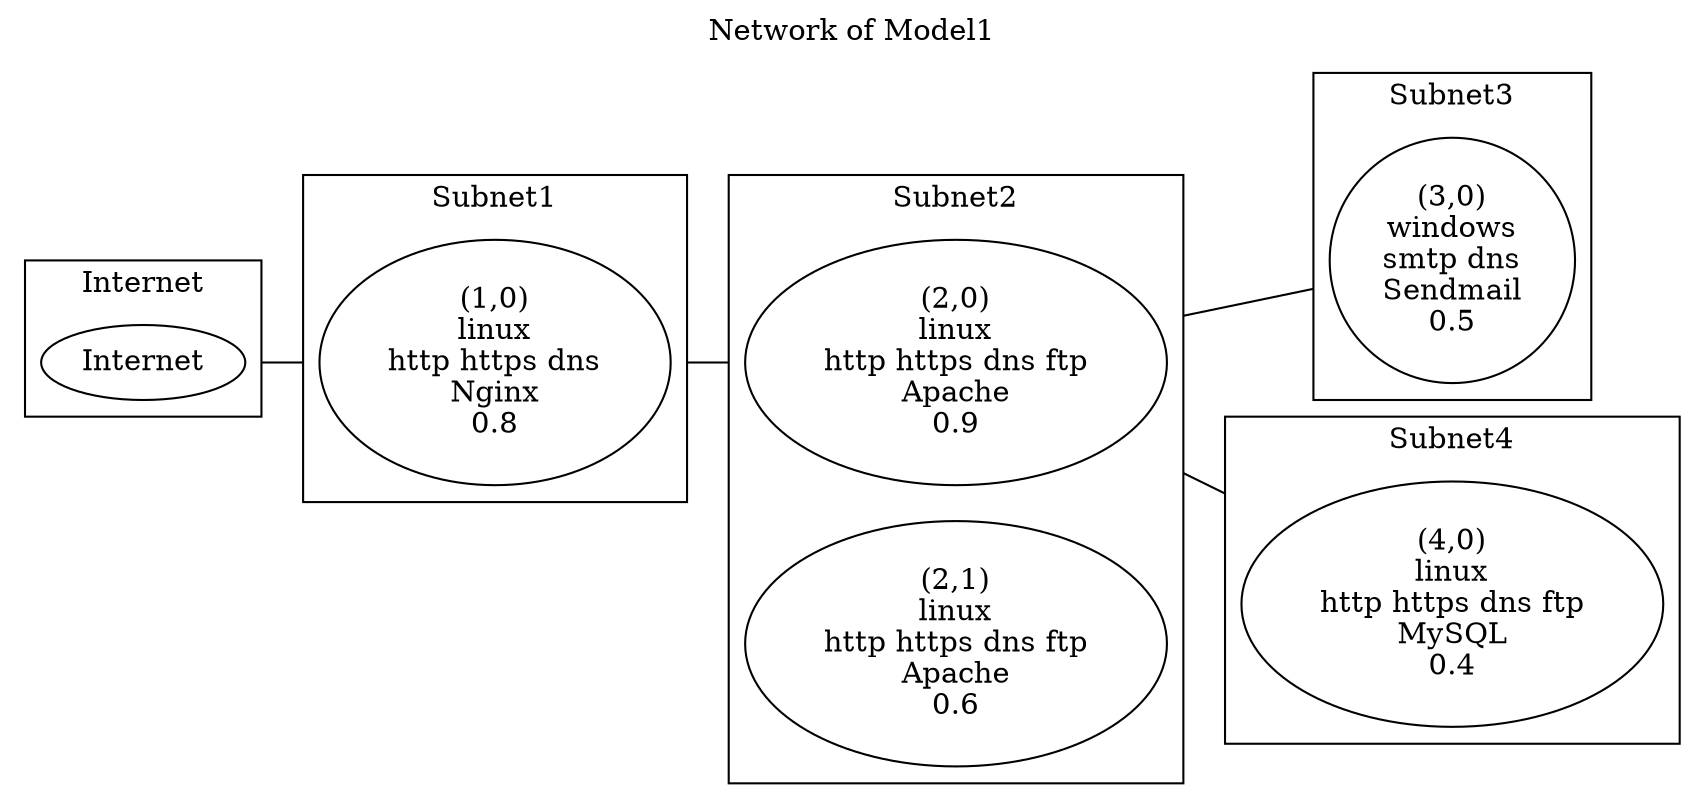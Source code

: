 // Network
graph Network {
	graph [compound=true label="Network of Model1" labelloc=t rankdir=LR]
	subgraph cluster_internet {
		label=Internet
		Internet
	}
	subgraph cluster_subnet1 {
		label=Subnet1
		"(1,0)"
	}
	subgraph cluster_subnet2 {
		label=Subnet2
		"(2,0)"
		"(2,1)"
	}
	subgraph cluster_subnet3 {
		label=Subnet3
		"(3,0)"
	}
	subgraph cluster_subnet4 {
		label=Subnet4
		"(4,0)"
	}
	"(1,0)" [label="(1,0)\nlinux\nhttp https dns\nNginx\n0.8"]
	"(2,0)" [label="(2,0)\nlinux\nhttp https dns ftp\nApache\n0.9"]
	"(2,1)" [label="(2,1)\nlinux\nhttp https dns ftp\nApache\n0.6"]
	"(3,0)" [label="(3,0)\nwindows\nsmtp dns\nSendmail\n0.5"]
	"(4,0)" [label="(4,0)\nlinux\nhttp https dns ftp\nMySQL\n0.4"]
	Internet -- "(1,0)" [lhead=cluster_subnet1 ltail=cluster_internet]
	"(1,0)" -- "(2,0)" [lhead=cluster_subnet2 ltail=cluster_subnet1]
	"(2,0)" -- "(3,0)" [lhead=cluster_subnet3 ltail=cluster_subnet2]
	"(2,0)" -- "(4,0)" [lhead=cluster_subnet4 ltail=cluster_subnet2]
}
